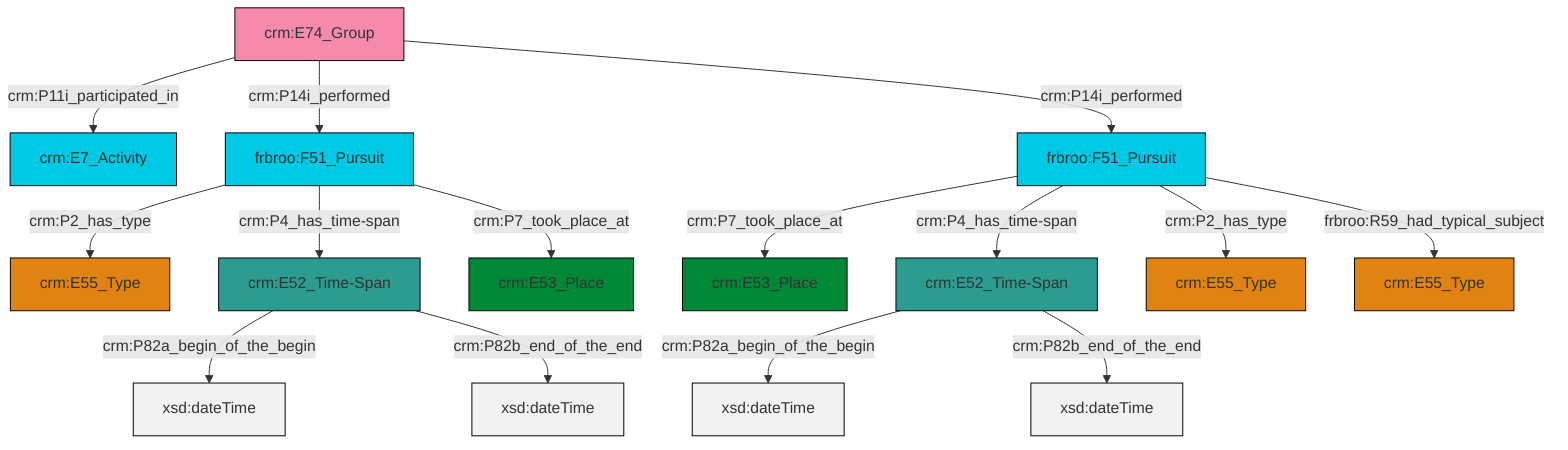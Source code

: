 graph TD
classDef Literal fill:#f2f2f2,stroke:#000000;
classDef CRM_Entity fill:#FFFFFF,stroke:#000000;
classDef Temporal_Entity fill:#00C9E6, stroke:#000000;
classDef Type fill:#E18312, stroke:#000000;
classDef Time-Span fill:#2C9C91, stroke:#000000;
classDef Appellation fill:#FFEB7F, stroke:#000000;
classDef Place fill:#008836, stroke:#000000;
classDef Persistent_Item fill:#B266B2, stroke:#000000;
classDef Conceptual_Object fill:#FFD700, stroke:#000000;
classDef Physical_Thing fill:#D2B48C, stroke:#000000;
classDef Actor fill:#f58aad, stroke:#000000;
classDef PC_Classes fill:#4ce600, stroke:#000000;
classDef Multi fill:#cccccc,stroke:#000000;

4["crm:E74_Group"]:::Actor -->|crm:P11i_participated_in| 5["crm:E7_Activity"]:::Temporal_Entity
6["crm:E52_Time-Span"]:::Time-Span -->|crm:P82a_begin_of_the_begin| 9[xsd:dateTime]:::Literal
10["crm:E52_Time-Span"]:::Time-Span -->|crm:P82a_begin_of_the_begin| 11[xsd:dateTime]:::Literal
4["crm:E74_Group"]:::Actor -->|crm:P14i_performed| 12["frbroo:F51_Pursuit"]:::Temporal_Entity
6["crm:E52_Time-Span"]:::Time-Span -->|crm:P82b_end_of_the_end| 13[xsd:dateTime]:::Literal
14["frbroo:F51_Pursuit"]:::Temporal_Entity -->|crm:P7_took_place_at| 15["crm:E53_Place"]:::Place
14["frbroo:F51_Pursuit"]:::Temporal_Entity -->|crm:P4_has_time-span| 10["crm:E52_Time-Span"]:::Time-Span
4["crm:E74_Group"]:::Actor -->|crm:P14i_performed| 14["frbroo:F51_Pursuit"]:::Temporal_Entity
14["frbroo:F51_Pursuit"]:::Temporal_Entity -->|crm:P2_has_type| 19["crm:E55_Type"]:::Type
12["frbroo:F51_Pursuit"]:::Temporal_Entity -->|crm:P2_has_type| 16["crm:E55_Type"]:::Type
10["crm:E52_Time-Span"]:::Time-Span -->|crm:P82b_end_of_the_end| 22[xsd:dateTime]:::Literal
12["frbroo:F51_Pursuit"]:::Temporal_Entity -->|crm:P4_has_time-span| 6["crm:E52_Time-Span"]:::Time-Span
14["frbroo:F51_Pursuit"]:::Temporal_Entity -->|frbroo:R59_had_typical_subject| 0["crm:E55_Type"]:::Type
12["frbroo:F51_Pursuit"]:::Temporal_Entity -->|crm:P7_took_place_at| 2["crm:E53_Place"]:::Place